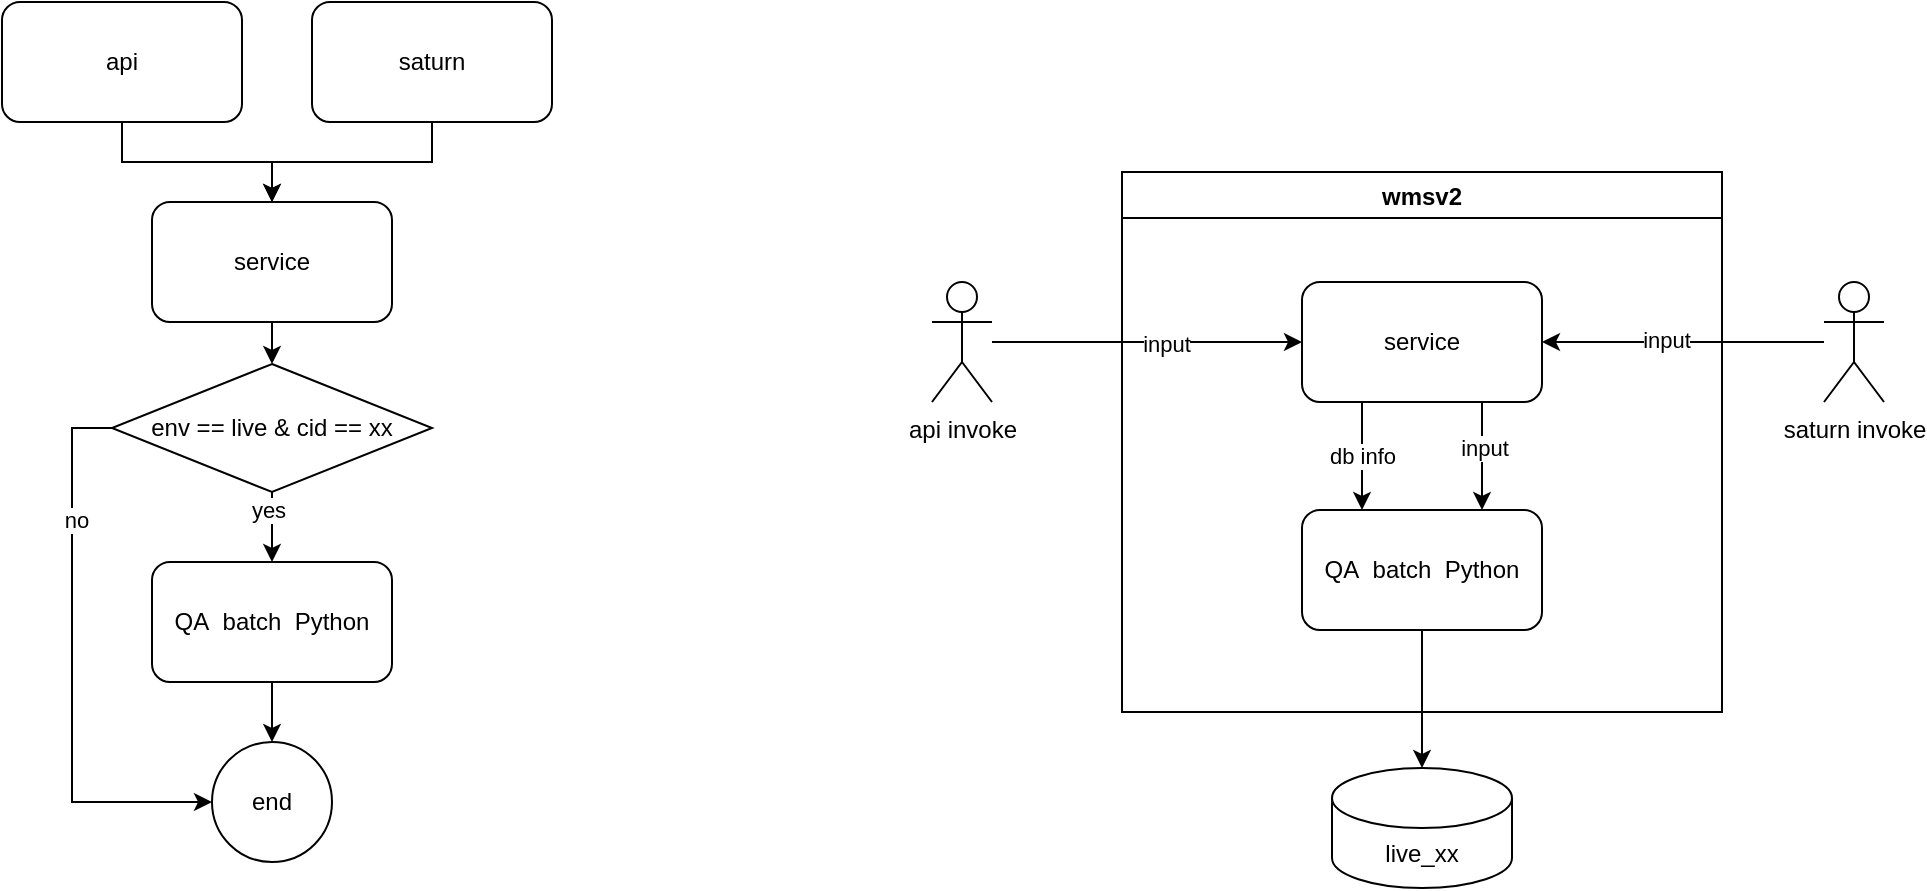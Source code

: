 <mxfile version="16.6.5" type="github">
  <diagram id="V_4QPPrj77Y7XSzu8vO2" name="Page-1">
    <mxGraphModel dx="750" dy="407" grid="1" gridSize="10" guides="1" tooltips="1" connect="1" arrows="1" fold="1" page="1" pageScale="1" pageWidth="1169" pageHeight="827" math="0" shadow="0">
      <root>
        <mxCell id="0" />
        <mxCell id="1" parent="0" />
        <mxCell id="c2BJm4hobzMm4srRRvAm-8" style="edgeStyle=orthogonalEdgeStyle;rounded=0;orthogonalLoop=1;jettySize=auto;html=1;exitX=0.5;exitY=1;exitDx=0;exitDy=0;entryX=0.5;entryY=0;entryDx=0;entryDy=0;" edge="1" parent="1" source="c2BJm4hobzMm4srRRvAm-1" target="c2BJm4hobzMm4srRRvAm-3">
          <mxGeometry relative="1" as="geometry" />
        </mxCell>
        <mxCell id="c2BJm4hobzMm4srRRvAm-1" value="api" style="rounded=1;whiteSpace=wrap;html=1;" vertex="1" parent="1">
          <mxGeometry x="120" y="50" width="120" height="60" as="geometry" />
        </mxCell>
        <mxCell id="c2BJm4hobzMm4srRRvAm-9" style="edgeStyle=orthogonalEdgeStyle;rounded=0;orthogonalLoop=1;jettySize=auto;html=1;entryX=0.5;entryY=0;entryDx=0;entryDy=0;" edge="1" parent="1" source="c2BJm4hobzMm4srRRvAm-2" target="c2BJm4hobzMm4srRRvAm-3">
          <mxGeometry relative="1" as="geometry" />
        </mxCell>
        <mxCell id="c2BJm4hobzMm4srRRvAm-2" value="saturn" style="rounded=1;whiteSpace=wrap;html=1;" vertex="1" parent="1">
          <mxGeometry x="275" y="50" width="120" height="60" as="geometry" />
        </mxCell>
        <mxCell id="c2BJm4hobzMm4srRRvAm-10" style="edgeStyle=orthogonalEdgeStyle;rounded=0;orthogonalLoop=1;jettySize=auto;html=1;exitX=0.5;exitY=1;exitDx=0;exitDy=0;entryX=0.5;entryY=0;entryDx=0;entryDy=0;" edge="1" parent="1" source="c2BJm4hobzMm4srRRvAm-3" target="c2BJm4hobzMm4srRRvAm-4">
          <mxGeometry relative="1" as="geometry" />
        </mxCell>
        <mxCell id="c2BJm4hobzMm4srRRvAm-3" value="service" style="rounded=1;whiteSpace=wrap;html=1;" vertex="1" parent="1">
          <mxGeometry x="195" y="150" width="120" height="60" as="geometry" />
        </mxCell>
        <mxCell id="c2BJm4hobzMm4srRRvAm-11" style="edgeStyle=orthogonalEdgeStyle;rounded=0;orthogonalLoop=1;jettySize=auto;html=1;exitX=0.5;exitY=1;exitDx=0;exitDy=0;" edge="1" parent="1" source="c2BJm4hobzMm4srRRvAm-4" target="c2BJm4hobzMm4srRRvAm-5">
          <mxGeometry relative="1" as="geometry" />
        </mxCell>
        <mxCell id="c2BJm4hobzMm4srRRvAm-14" value="yes" style="edgeLabel;html=1;align=center;verticalAlign=middle;resizable=0;points=[];" vertex="1" connectable="0" parent="c2BJm4hobzMm4srRRvAm-11">
          <mxGeometry x="-0.62" y="-2" relative="1" as="geometry">
            <mxPoint as="offset" />
          </mxGeometry>
        </mxCell>
        <mxCell id="c2BJm4hobzMm4srRRvAm-12" style="edgeStyle=orthogonalEdgeStyle;rounded=0;orthogonalLoop=1;jettySize=auto;html=1;entryX=0;entryY=0.5;entryDx=0;entryDy=0;exitX=0;exitY=0.5;exitDx=0;exitDy=0;" edge="1" parent="1" source="c2BJm4hobzMm4srRRvAm-4" target="c2BJm4hobzMm4srRRvAm-6">
          <mxGeometry relative="1" as="geometry" />
        </mxCell>
        <mxCell id="c2BJm4hobzMm4srRRvAm-15" value="no" style="edgeLabel;html=1;align=center;verticalAlign=middle;resizable=0;points=[];" vertex="1" connectable="0" parent="c2BJm4hobzMm4srRRvAm-12">
          <mxGeometry x="-0.534" y="2" relative="1" as="geometry">
            <mxPoint y="1" as="offset" />
          </mxGeometry>
        </mxCell>
        <mxCell id="c2BJm4hobzMm4srRRvAm-4" value="env == live &amp;amp; cid == xx" style="rhombus;whiteSpace=wrap;html=1;" vertex="1" parent="1">
          <mxGeometry x="175" y="231" width="160" height="64" as="geometry" />
        </mxCell>
        <mxCell id="c2BJm4hobzMm4srRRvAm-13" style="edgeStyle=orthogonalEdgeStyle;rounded=0;orthogonalLoop=1;jettySize=auto;html=1;exitX=0.5;exitY=1;exitDx=0;exitDy=0;entryX=0.5;entryY=0;entryDx=0;entryDy=0;" edge="1" parent="1" source="c2BJm4hobzMm4srRRvAm-5" target="c2BJm4hobzMm4srRRvAm-6">
          <mxGeometry relative="1" as="geometry" />
        </mxCell>
        <mxCell id="c2BJm4hobzMm4srRRvAm-5" value="QA&amp;nbsp; batch&amp;nbsp; Python" style="rounded=1;whiteSpace=wrap;html=1;" vertex="1" parent="1">
          <mxGeometry x="195" y="330" width="120" height="60" as="geometry" />
        </mxCell>
        <mxCell id="c2BJm4hobzMm4srRRvAm-6" value="end" style="ellipse;whiteSpace=wrap;html=1;aspect=fixed;" vertex="1" parent="1">
          <mxGeometry x="225" y="420" width="60" height="60" as="geometry" />
        </mxCell>
        <mxCell id="c2BJm4hobzMm4srRRvAm-24" style="edgeStyle=orthogonalEdgeStyle;rounded=0;orthogonalLoop=1;jettySize=auto;html=1;entryX=0;entryY=0.5;entryDx=0;entryDy=0;" edge="1" parent="1" source="c2BJm4hobzMm4srRRvAm-16" target="c2BJm4hobzMm4srRRvAm-21">
          <mxGeometry relative="1" as="geometry" />
        </mxCell>
        <mxCell id="c2BJm4hobzMm4srRRvAm-26" value="input" style="edgeLabel;html=1;align=center;verticalAlign=middle;resizable=0;points=[];" vertex="1" connectable="0" parent="c2BJm4hobzMm4srRRvAm-24">
          <mxGeometry x="0.123" relative="1" as="geometry">
            <mxPoint y="1" as="offset" />
          </mxGeometry>
        </mxCell>
        <mxCell id="c2BJm4hobzMm4srRRvAm-16" value="api invoke" style="shape=umlActor;verticalLabelPosition=bottom;verticalAlign=top;html=1;outlineConnect=0;" vertex="1" parent="1">
          <mxGeometry x="585" y="190" width="30" height="60" as="geometry" />
        </mxCell>
        <mxCell id="c2BJm4hobzMm4srRRvAm-19" value="wmsv2" style="swimlane;" vertex="1" parent="1">
          <mxGeometry x="680" y="135" width="300" height="270" as="geometry" />
        </mxCell>
        <mxCell id="c2BJm4hobzMm4srRRvAm-29" style="edgeStyle=orthogonalEdgeStyle;rounded=0;orthogonalLoop=1;jettySize=auto;html=1;exitX=0.25;exitY=1;exitDx=0;exitDy=0;entryX=0.25;entryY=0;entryDx=0;entryDy=0;" edge="1" parent="c2BJm4hobzMm4srRRvAm-19" source="c2BJm4hobzMm4srRRvAm-21" target="c2BJm4hobzMm4srRRvAm-22">
          <mxGeometry relative="1" as="geometry" />
        </mxCell>
        <mxCell id="c2BJm4hobzMm4srRRvAm-30" value="db info" style="edgeLabel;html=1;align=center;verticalAlign=middle;resizable=0;points=[];" vertex="1" connectable="0" parent="c2BJm4hobzMm4srRRvAm-29">
          <mxGeometry relative="1" as="geometry">
            <mxPoint as="offset" />
          </mxGeometry>
        </mxCell>
        <mxCell id="c2BJm4hobzMm4srRRvAm-32" style="edgeStyle=orthogonalEdgeStyle;rounded=0;orthogonalLoop=1;jettySize=auto;html=1;exitX=0.75;exitY=1;exitDx=0;exitDy=0;entryX=0.75;entryY=0;entryDx=0;entryDy=0;" edge="1" parent="c2BJm4hobzMm4srRRvAm-19" source="c2BJm4hobzMm4srRRvAm-21" target="c2BJm4hobzMm4srRRvAm-22">
          <mxGeometry relative="1" as="geometry" />
        </mxCell>
        <mxCell id="c2BJm4hobzMm4srRRvAm-33" value="input" style="edgeLabel;html=1;align=center;verticalAlign=middle;resizable=0;points=[];" vertex="1" connectable="0" parent="c2BJm4hobzMm4srRRvAm-32">
          <mxGeometry x="-0.14" y="1" relative="1" as="geometry">
            <mxPoint as="offset" />
          </mxGeometry>
        </mxCell>
        <mxCell id="c2BJm4hobzMm4srRRvAm-21" value="service" style="rounded=1;whiteSpace=wrap;html=1;" vertex="1" parent="c2BJm4hobzMm4srRRvAm-19">
          <mxGeometry x="90" y="55" width="120" height="60" as="geometry" />
        </mxCell>
        <mxCell id="c2BJm4hobzMm4srRRvAm-22" value="QA&amp;nbsp; batch&amp;nbsp; Python" style="rounded=1;whiteSpace=wrap;html=1;" vertex="1" parent="c2BJm4hobzMm4srRRvAm-19">
          <mxGeometry x="90" y="169" width="120" height="60" as="geometry" />
        </mxCell>
        <mxCell id="c2BJm4hobzMm4srRRvAm-20" value="live_xx" style="shape=cylinder3;whiteSpace=wrap;html=1;boundedLbl=1;backgroundOutline=1;size=15;" vertex="1" parent="1">
          <mxGeometry x="785" y="433" width="90" height="60" as="geometry" />
        </mxCell>
        <mxCell id="c2BJm4hobzMm4srRRvAm-25" style="edgeStyle=orthogonalEdgeStyle;rounded=0;orthogonalLoop=1;jettySize=auto;html=1;entryX=1;entryY=0.5;entryDx=0;entryDy=0;" edge="1" parent="1" source="c2BJm4hobzMm4srRRvAm-23" target="c2BJm4hobzMm4srRRvAm-21">
          <mxGeometry relative="1" as="geometry" />
        </mxCell>
        <mxCell id="c2BJm4hobzMm4srRRvAm-27" value="input" style="edgeLabel;html=1;align=center;verticalAlign=middle;resizable=0;points=[];" vertex="1" connectable="0" parent="c2BJm4hobzMm4srRRvAm-25">
          <mxGeometry x="0.121" y="-1" relative="1" as="geometry">
            <mxPoint as="offset" />
          </mxGeometry>
        </mxCell>
        <mxCell id="c2BJm4hobzMm4srRRvAm-23" value="saturn invoke" style="shape=umlActor;verticalLabelPosition=bottom;verticalAlign=top;html=1;outlineConnect=0;" vertex="1" parent="1">
          <mxGeometry x="1031" y="190" width="30" height="60" as="geometry" />
        </mxCell>
        <mxCell id="c2BJm4hobzMm4srRRvAm-31" style="edgeStyle=orthogonalEdgeStyle;rounded=0;orthogonalLoop=1;jettySize=auto;html=1;" edge="1" parent="1" source="c2BJm4hobzMm4srRRvAm-22" target="c2BJm4hobzMm4srRRvAm-20">
          <mxGeometry relative="1" as="geometry" />
        </mxCell>
      </root>
    </mxGraphModel>
  </diagram>
</mxfile>
